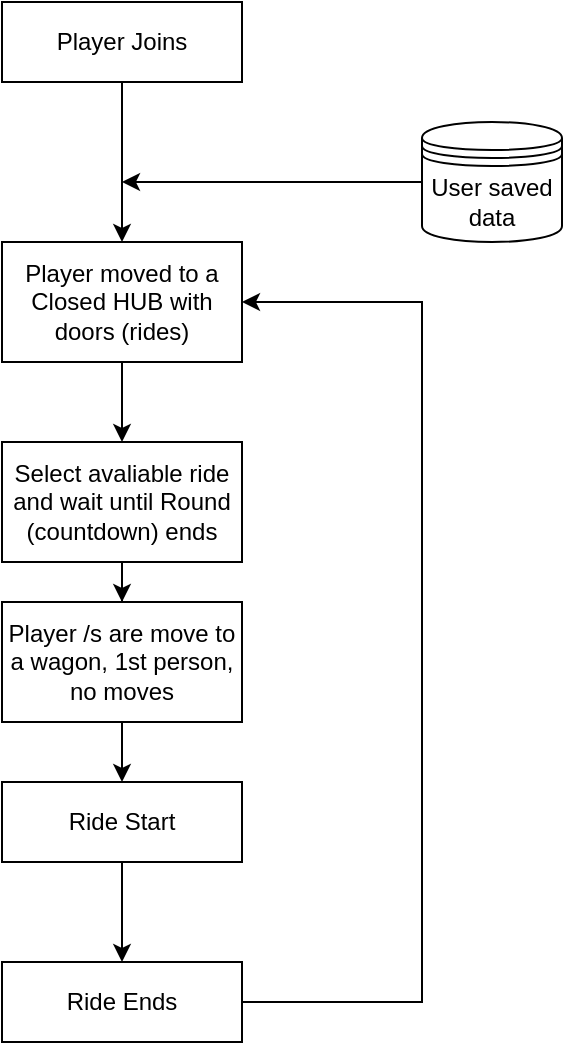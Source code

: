 <mxfile version="20.6.0" type="github">
  <diagram id="x4yLYx76ZAlp4QWMDHrQ" name="Página-1">
    <mxGraphModel dx="1131" dy="719" grid="1" gridSize="10" guides="1" tooltips="1" connect="1" arrows="1" fold="1" page="1" pageScale="1" pageWidth="827" pageHeight="1169" math="0" shadow="0">
      <root>
        <mxCell id="0" />
        <mxCell id="1" parent="0" />
        <mxCell id="Ye2DUqxcNSqiuqPUkBuu-3" style="edgeStyle=orthogonalEdgeStyle;rounded=0;orthogonalLoop=1;jettySize=auto;html=1;exitX=0.5;exitY=1;exitDx=0;exitDy=0;" edge="1" parent="1" source="Ye2DUqxcNSqiuqPUkBuu-1" target="Ye2DUqxcNSqiuqPUkBuu-2">
          <mxGeometry relative="1" as="geometry" />
        </mxCell>
        <mxCell id="Ye2DUqxcNSqiuqPUkBuu-1" value="Player Joins&lt;br&gt;" style="rounded=0;whiteSpace=wrap;html=1;" vertex="1" parent="1">
          <mxGeometry x="240" y="20" width="120" height="40" as="geometry" />
        </mxCell>
        <mxCell id="Ye2DUqxcNSqiuqPUkBuu-5" style="edgeStyle=orthogonalEdgeStyle;rounded=0;orthogonalLoop=1;jettySize=auto;html=1;exitX=0.5;exitY=1;exitDx=0;exitDy=0;" edge="1" parent="1" source="Ye2DUqxcNSqiuqPUkBuu-2" target="Ye2DUqxcNSqiuqPUkBuu-4">
          <mxGeometry relative="1" as="geometry" />
        </mxCell>
        <mxCell id="Ye2DUqxcNSqiuqPUkBuu-2" value="Player moved to a Closed HUB with doors (rides)" style="rounded=0;whiteSpace=wrap;html=1;" vertex="1" parent="1">
          <mxGeometry x="240" y="140" width="120" height="60" as="geometry" />
        </mxCell>
        <mxCell id="Ye2DUqxcNSqiuqPUkBuu-7" style="edgeStyle=orthogonalEdgeStyle;rounded=0;orthogonalLoop=1;jettySize=auto;html=1;exitX=0.5;exitY=1;exitDx=0;exitDy=0;" edge="1" parent="1" source="Ye2DUqxcNSqiuqPUkBuu-4" target="Ye2DUqxcNSqiuqPUkBuu-6">
          <mxGeometry relative="1" as="geometry" />
        </mxCell>
        <mxCell id="Ye2DUqxcNSqiuqPUkBuu-4" value="Select avaliable ride and wait until Round (countdown) ends" style="rounded=0;whiteSpace=wrap;html=1;" vertex="1" parent="1">
          <mxGeometry x="240" y="240" width="120" height="60" as="geometry" />
        </mxCell>
        <mxCell id="Ye2DUqxcNSqiuqPUkBuu-9" style="edgeStyle=orthogonalEdgeStyle;rounded=0;orthogonalLoop=1;jettySize=auto;html=1;" edge="1" parent="1" source="Ye2DUqxcNSqiuqPUkBuu-6" target="Ye2DUqxcNSqiuqPUkBuu-8">
          <mxGeometry relative="1" as="geometry" />
        </mxCell>
        <mxCell id="Ye2DUqxcNSqiuqPUkBuu-6" value="Player /s are move to a wagon, 1st person, no moves" style="rounded=0;whiteSpace=wrap;html=1;" vertex="1" parent="1">
          <mxGeometry x="240" y="320" width="120" height="60" as="geometry" />
        </mxCell>
        <mxCell id="Ye2DUqxcNSqiuqPUkBuu-11" style="edgeStyle=orthogonalEdgeStyle;rounded=0;orthogonalLoop=1;jettySize=auto;html=1;" edge="1" parent="1" source="Ye2DUqxcNSqiuqPUkBuu-8" target="Ye2DUqxcNSqiuqPUkBuu-10">
          <mxGeometry relative="1" as="geometry" />
        </mxCell>
        <mxCell id="Ye2DUqxcNSqiuqPUkBuu-8" value="Ride Start&lt;br&gt;" style="rounded=0;whiteSpace=wrap;html=1;" vertex="1" parent="1">
          <mxGeometry x="240" y="410" width="120" height="40" as="geometry" />
        </mxCell>
        <mxCell id="Ye2DUqxcNSqiuqPUkBuu-12" style="edgeStyle=orthogonalEdgeStyle;rounded=0;orthogonalLoop=1;jettySize=auto;html=1;entryX=1;entryY=0.5;entryDx=0;entryDy=0;" edge="1" parent="1" source="Ye2DUqxcNSqiuqPUkBuu-10" target="Ye2DUqxcNSqiuqPUkBuu-2">
          <mxGeometry relative="1" as="geometry">
            <Array as="points">
              <mxPoint x="450" y="520" />
              <mxPoint x="450" y="170" />
            </Array>
          </mxGeometry>
        </mxCell>
        <mxCell id="Ye2DUqxcNSqiuqPUkBuu-10" value="Ride Ends&lt;br&gt;" style="rounded=0;whiteSpace=wrap;html=1;" vertex="1" parent="1">
          <mxGeometry x="240" y="500" width="120" height="40" as="geometry" />
        </mxCell>
        <mxCell id="Ye2DUqxcNSqiuqPUkBuu-15" style="edgeStyle=orthogonalEdgeStyle;rounded=0;orthogonalLoop=1;jettySize=auto;html=1;" edge="1" parent="1" source="Ye2DUqxcNSqiuqPUkBuu-13">
          <mxGeometry relative="1" as="geometry">
            <mxPoint x="300" y="110" as="targetPoint" />
          </mxGeometry>
        </mxCell>
        <mxCell id="Ye2DUqxcNSqiuqPUkBuu-13" value="User saved data" style="shape=datastore;whiteSpace=wrap;html=1;" vertex="1" parent="1">
          <mxGeometry x="450" y="80" width="70" height="60" as="geometry" />
        </mxCell>
      </root>
    </mxGraphModel>
  </diagram>
</mxfile>
